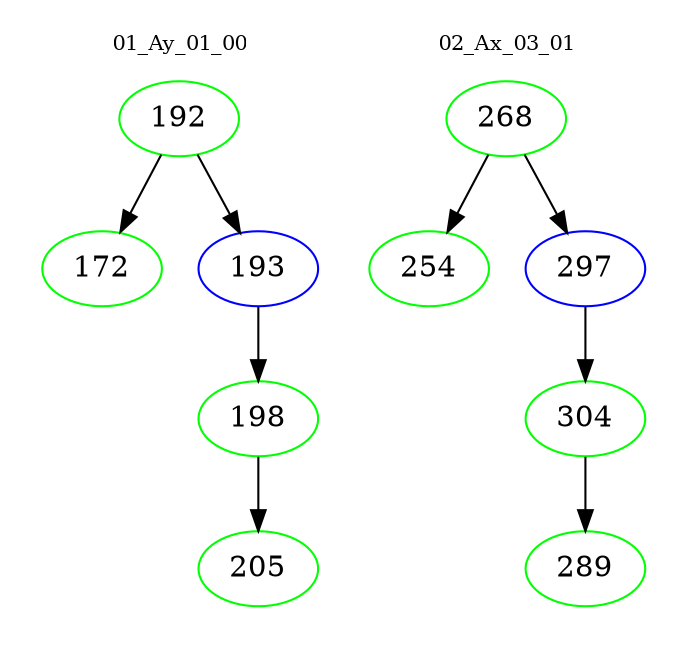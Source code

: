 digraph{
subgraph cluster_0 {
color = white
label = "01_Ay_01_00";
fontsize=10;
T0_192 [label="192", color="green"]
T0_192 -> T0_172 [color="black"]
T0_172 [label="172", color="green"]
T0_192 -> T0_193 [color="black"]
T0_193 [label="193", color="blue"]
T0_193 -> T0_198 [color="black"]
T0_198 [label="198", color="green"]
T0_198 -> T0_205 [color="black"]
T0_205 [label="205", color="green"]
}
subgraph cluster_1 {
color = white
label = "02_Ax_03_01";
fontsize=10;
T1_268 [label="268", color="green"]
T1_268 -> T1_254 [color="black"]
T1_254 [label="254", color="green"]
T1_268 -> T1_297 [color="black"]
T1_297 [label="297", color="blue"]
T1_297 -> T1_304 [color="black"]
T1_304 [label="304", color="green"]
T1_304 -> T1_289 [color="black"]
T1_289 [label="289", color="green"]
}
}
